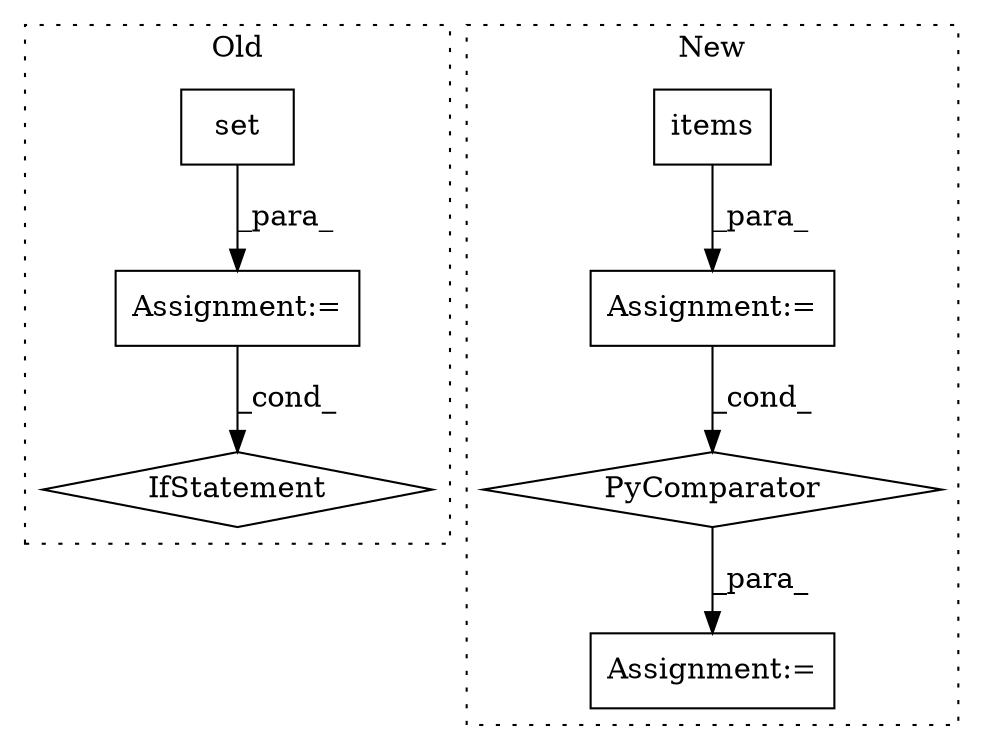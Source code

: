 digraph G {
subgraph cluster0 {
1 [label="set" a="32" s="14337,14353" l="4,1" shape="box"];
4 [label="Assignment:=" a="7" s="14336" l="1" shape="box"];
7 [label="IfStatement" a="25" s="14650,14675" l="8,2" shape="diamond"];
label = "Old";
style="dotted";
}
subgraph cluster1 {
2 [label="items" a="32" s="16208" l="7" shape="box"];
3 [label="Assignment:=" a="7" s="16194" l="30" shape="box"];
5 [label="Assignment:=" a="7" s="16076" l="12" shape="box"];
6 [label="PyComparator" a="113" s="16194" l="30" shape="diamond"];
label = "New";
style="dotted";
}
1 -> 4 [label="_para_"];
2 -> 3 [label="_para_"];
3 -> 6 [label="_cond_"];
4 -> 7 [label="_cond_"];
6 -> 5 [label="_para_"];
}